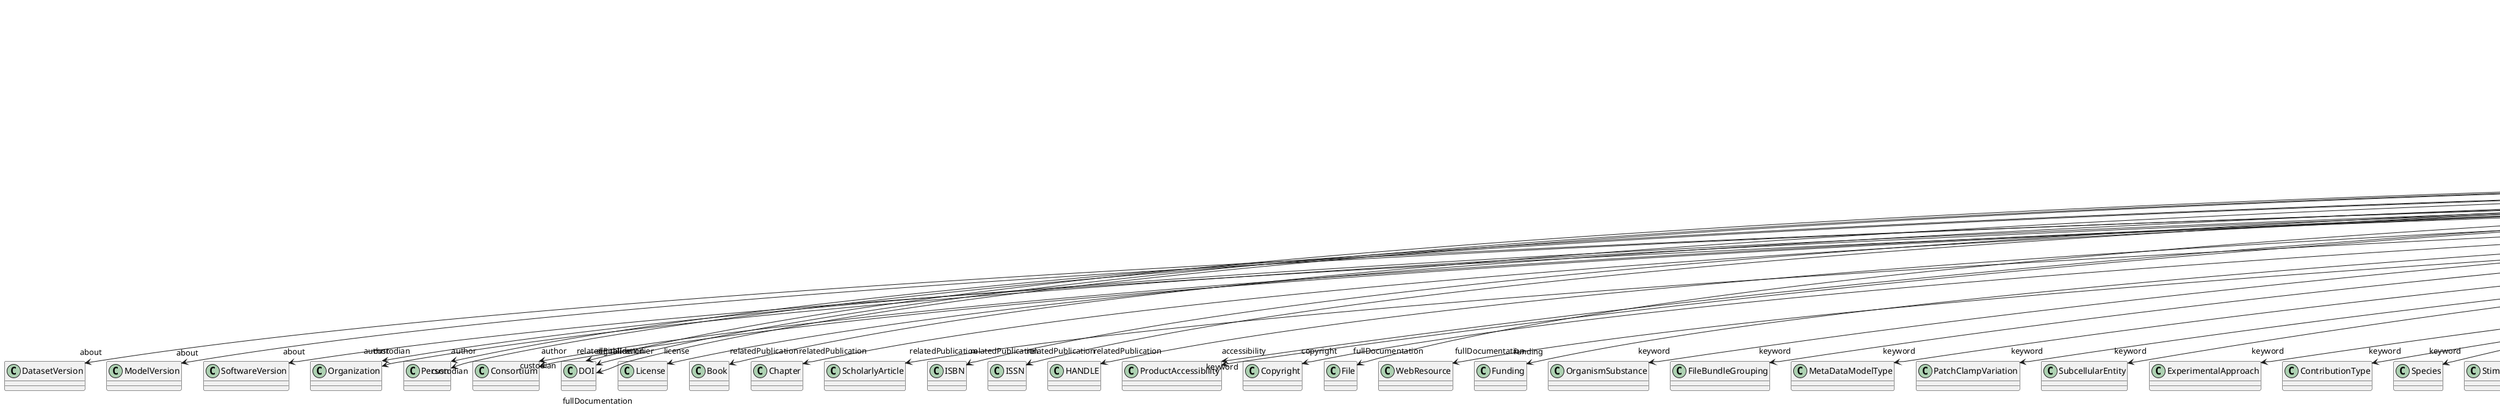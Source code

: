 @startuml
class LivePaperVersion {
+about
+author
+digitalIdentifier
+isAlternativeVersionOf
+isNewVersionOf
+license
+modificationDate
+relatedPublication
+accessibility
+copyright
+custodian
+description
+fullDocumentation
+fullName
+funding
+homepage
+howToCite
+keyword
+otherContribution
+releaseDate
+repository
+shortName
+supportChannel
+versionIdentifier
+versionInnovation

}
LivePaperVersion -d-> "about" DatasetVersion
LivePaperVersion -d-> "about" ModelVersion
LivePaperVersion -d-> "about" SoftwareVersion
LivePaperVersion -d-> "author" Organization
LivePaperVersion -d-> "author" Person
LivePaperVersion -d-> "author" Consortium
LivePaperVersion -d-> "digitalIdentifier" DOI
LivePaperVersion -d-> "isAlternativeVersionOf" LivePaperVersion
LivePaperVersion -d-> "isNewVersionOf" LivePaperVersion
LivePaperVersion -d-> "license" License
LivePaperVersion -d-> "relatedPublication" Book
LivePaperVersion -d-> "relatedPublication" Chapter
LivePaperVersion -d-> "relatedPublication" ScholarlyArticle
LivePaperVersion -d-> "relatedPublication" ISBN
LivePaperVersion -d-> "relatedPublication" DOI
LivePaperVersion -d-> "relatedPublication" ISSN
LivePaperVersion -d-> "relatedPublication" HANDLE
LivePaperVersion -d-> "accessibility" ProductAccessibility
LivePaperVersion -d-> "copyright" Copyright
LivePaperVersion -d-> "custodian" Organization
LivePaperVersion -d-> "custodian" Person
LivePaperVersion -d-> "custodian" Consortium
LivePaperVersion -d-> "fullDocumentation" DOI
LivePaperVersion -d-> "fullDocumentation" File
LivePaperVersion -d-> "fullDocumentation" WebResource
LivePaperVersion -d-> "funding" Funding
LivePaperVersion -d-> "keyword" OrganismSubstance
LivePaperVersion -d-> "keyword" FileBundleGrouping
LivePaperVersion -d-> "keyword" MetaDataModelType
LivePaperVersion -d-> "keyword" PatchClampVariation
LivePaperVersion -d-> "keyword" SubcellularEntity
LivePaperVersion -d-> "keyword" ExperimentalApproach
LivePaperVersion -d-> "keyword" ContributionType
LivePaperVersion -d-> "keyword" Species
LivePaperVersion -d-> "keyword" StimulationApproach
LivePaperVersion -d-> "keyword" Technique
LivePaperVersion -d-> "keyword" OrganismSystem
LivePaperVersion -d-> "keyword" StimulationTechnique
LivePaperVersion -d-> "keyword" CellType
LivePaperVersion -d-> "keyword" Service
LivePaperVersion -d-> "keyword" CranialWindowConstructionType
LivePaperVersion -d-> "keyword" Organ
LivePaperVersion -d-> "keyword" AuditoryStimulusType
LivePaperVersion -d-> "keyword" CellCultureType
LivePaperVersion -d-> "keyword" MolecularEntity
LivePaperVersion -d-> "keyword" Colormap
LivePaperVersion -d-> "keyword" ProgrammingLanguage
LivePaperVersion -d-> "keyword" Language
LivePaperVersion -d-> "keyword" SoftwareApplicationCategory
LivePaperVersion -d-> "keyword" TactileStimulusType
LivePaperVersion -d-> "keyword" AnnotationType
LivePaperVersion -d-> "keyword" SemanticDataType
LivePaperVersion -d-> "keyword" AgeCategory
LivePaperVersion -d-> "keyword" BreedingType
LivePaperVersion -d-> "keyword" ChemicalMixtureType
LivePaperVersion -d-> "keyword" QualitativeOverlap
LivePaperVersion -d-> "keyword" AnnotationCriteriaType
LivePaperVersion -d-> "keyword" Disease
LivePaperVersion -d-> "keyword" SetupType
LivePaperVersion -d-> "keyword" ModelAbstractionLevel
LivePaperVersion -d-> "keyword" AnatomicalIdentificationType
LivePaperVersion -d-> "keyword" MeasuredQuantity
LivePaperVersion -d-> "keyword" UnitOfMeasurement
LivePaperVersion -d-> "keyword" Handedness
LivePaperVersion -d-> "keyword" TissueSampleAttribute
LivePaperVersion -d-> "keyword" FileRepositoryType
LivePaperVersion -d-> "keyword" EthicsAssessment
LivePaperVersion -d-> "keyword" UBERONParcellation
LivePaperVersion -d-> "keyword" GeneticStrainType
LivePaperVersion -d-> "keyword" AtlasType
LivePaperVersion -d-> "keyword" AnatomicalPlane
LivePaperVersion -d-> "keyword" ModelScope
LivePaperVersion -d-> "keyword" EducationalLevel
LivePaperVersion -d-> "keyword" LearningResourceType
LivePaperVersion -d-> "keyword" DiseaseModel
LivePaperVersion -d-> "keyword" Terminology
LivePaperVersion -d-> "keyword" OperatingDevice
LivePaperVersion -d-> "keyword" GustatoryStimulusType
LivePaperVersion -d-> "keyword" PreparationType
LivePaperVersion -d-> "keyword" BiologicalOrder
LivePaperVersion -d-> "keyword" ElectricalStimulusType
LivePaperVersion -d-> "keyword" CriteriaQualityType
LivePaperVersion -d-> "keyword" OpticalStimulusType
LivePaperVersion -d-> "keyword" CranialWindowReinforcementType
LivePaperVersion -d-> "keyword" DeviceType
LivePaperVersion -d-> "keyword" ProductAccessibility
LivePaperVersion -d-> "keyword" SoftwareFeature
LivePaperVersion -d-> "keyword" OperatingSystem
LivePaperVersion -d-> "keyword" AnalysisTechnique
LivePaperVersion -d-> "keyword" AnatomicalAxesOrientation
LivePaperVersion -d-> "keyword" DataType
LivePaperVersion -d-> "keyword" DifferenceMeasure
LivePaperVersion -d-> "keyword" TypeOfUncertainty
LivePaperVersion -d-> "keyword" VisualStimulusType
LivePaperVersion -d-> "keyword" TermSuggestion
LivePaperVersion -d-> "keyword" Laterality
LivePaperVersion -d-> "keyword" SubjectAttribute
LivePaperVersion -d-> "keyword" TissueSampleType
LivePaperVersion -d-> "keyword" OlfactoryStimulusType
LivePaperVersion -d-> "keyword" FileUsageRole
LivePaperVersion -d-> "keyword" ActionStatusType
LivePaperVersion -d-> "keyword" BiologicalSex
LivePaperVersion -d-> "otherContribution" Contribution
LivePaperVersion -d-> "repository" FileRepository

@enduml